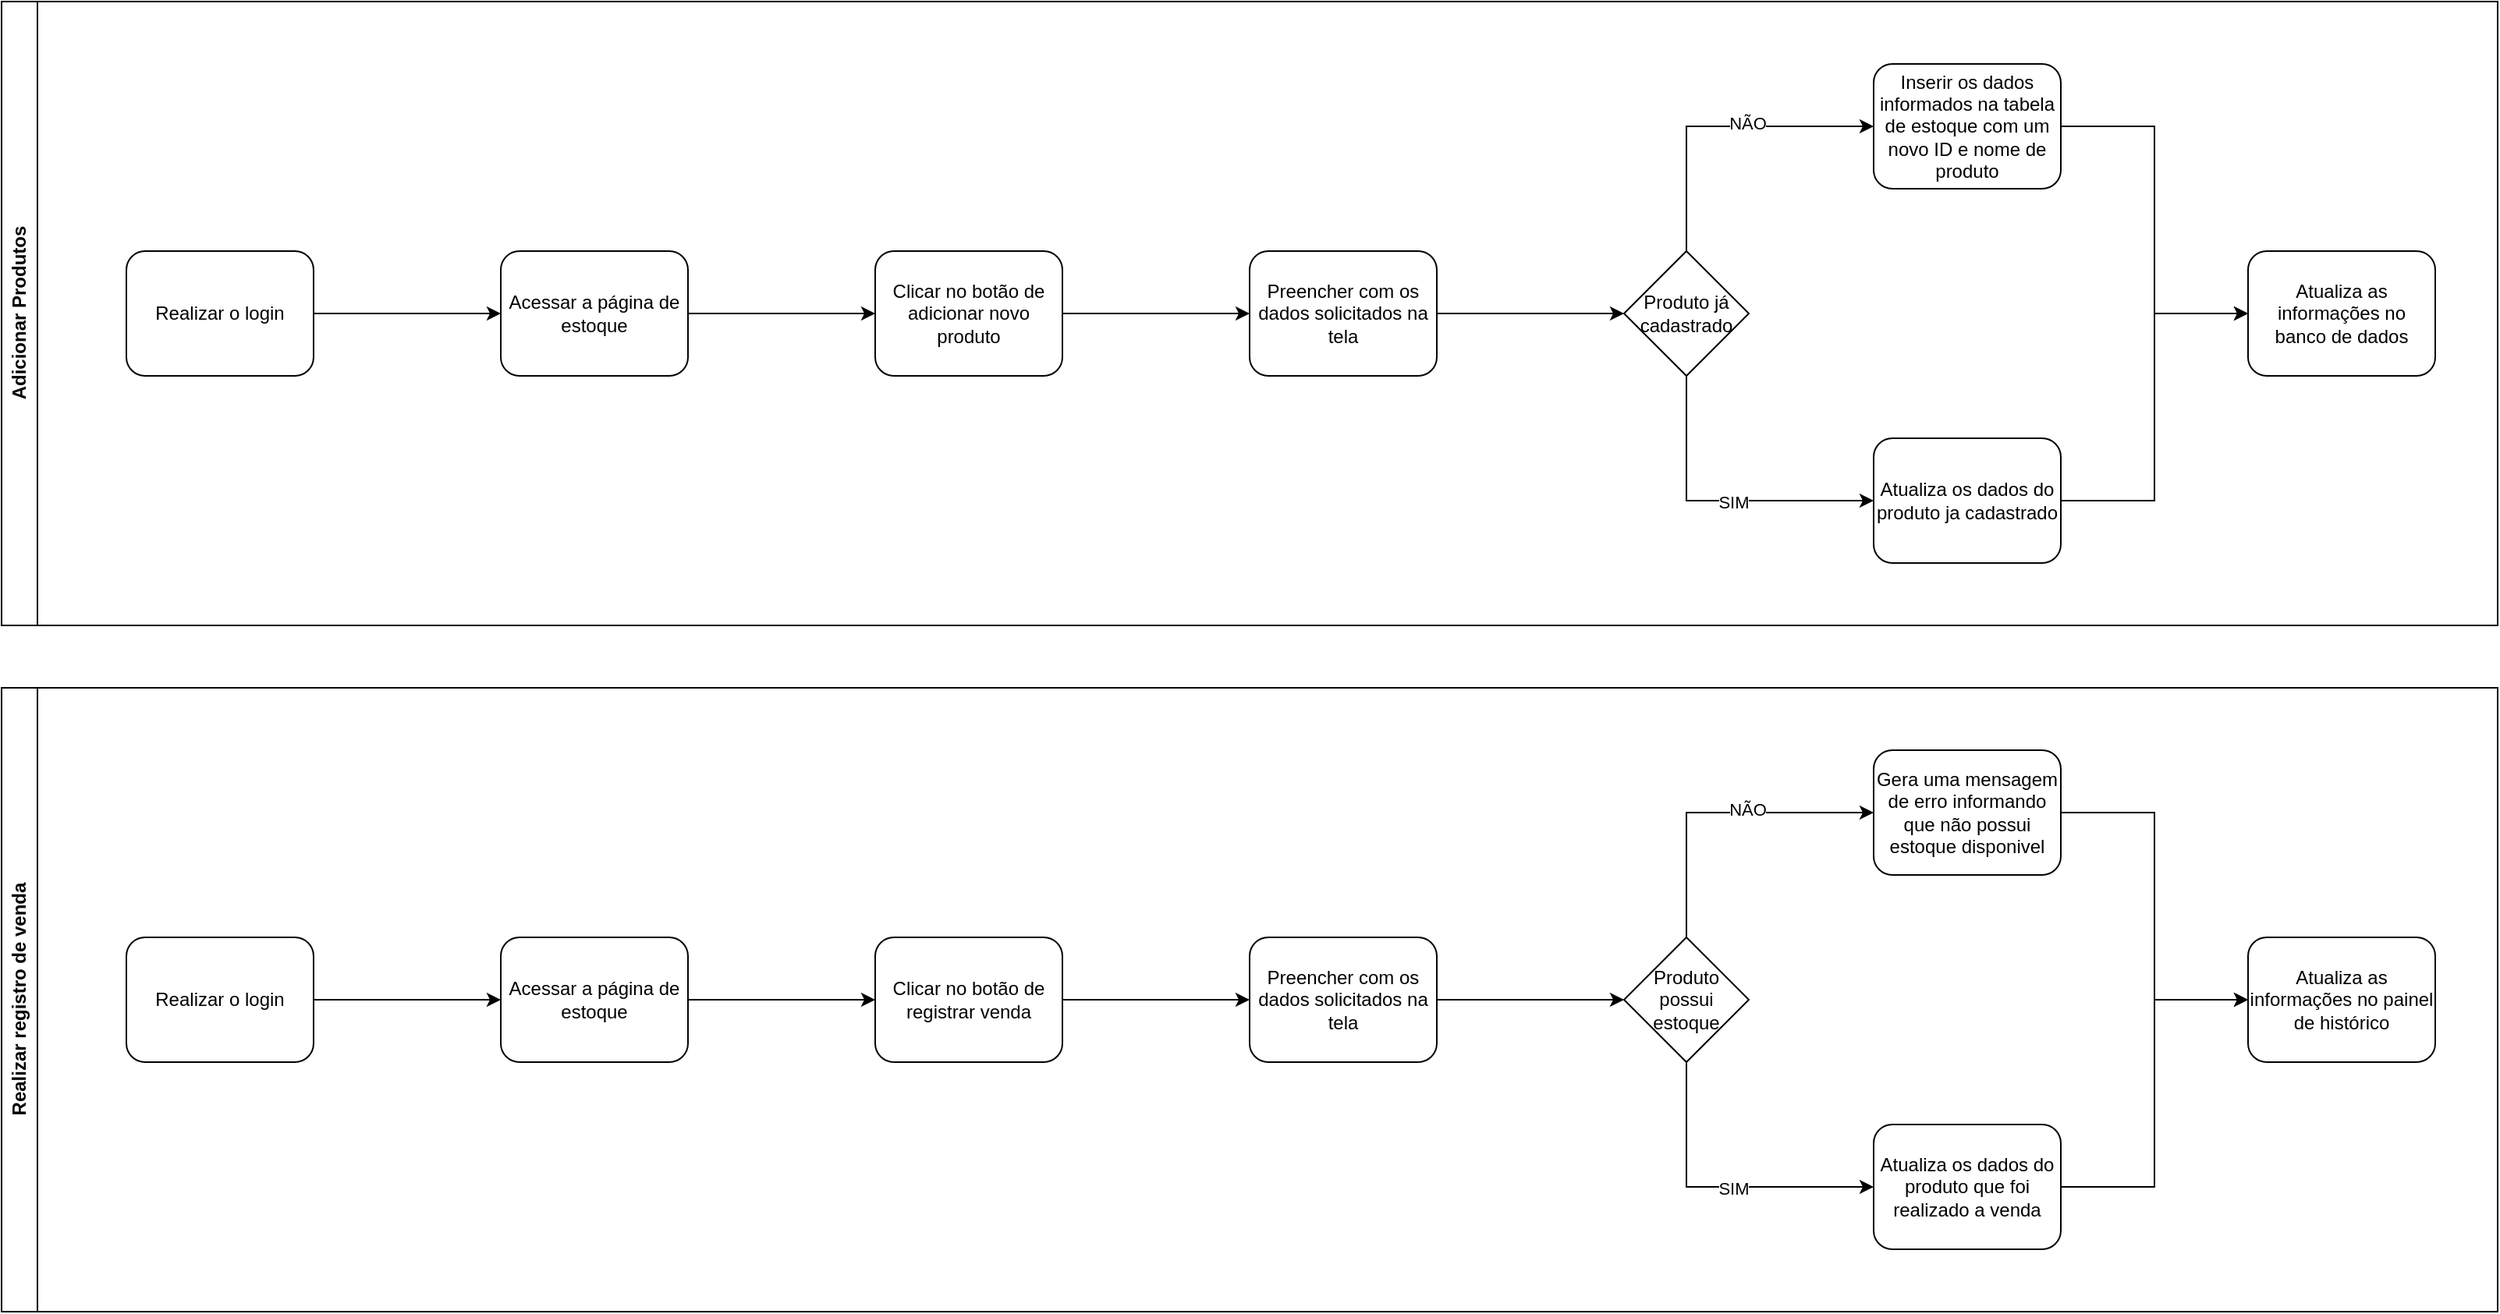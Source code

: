 <mxfile version="28.1.2">
  <diagram name="Página-1" id="V9mAZ7nuy6HrkCljhOKV">
    <mxGraphModel dx="1489" dy="1972" grid="1" gridSize="10" guides="1" tooltips="1" connect="1" arrows="1" fold="1" page="1" pageScale="1" pageWidth="827" pageHeight="1169" math="0" shadow="0">
      <root>
        <mxCell id="0" />
        <mxCell id="1" parent="0" />
        <mxCell id="7NO-K_8Mid7bKJ0c31gl-41" value="Adicionar Produtos" style="swimlane;horizontal=0;whiteSpace=wrap;html=1;" vertex="1" parent="1">
          <mxGeometry y="-40" width="1600" height="400" as="geometry" />
        </mxCell>
        <mxCell id="7NO-K_8Mid7bKJ0c31gl-14" style="edgeStyle=orthogonalEdgeStyle;rounded=0;orthogonalLoop=1;jettySize=auto;html=1;exitX=1;exitY=0.5;exitDx=0;exitDy=0;entryX=0;entryY=0.5;entryDx=0;entryDy=0;" edge="1" parent="1" source="7NO-K_8Mid7bKJ0c31gl-2" target="7NO-K_8Mid7bKJ0c31gl-3">
          <mxGeometry relative="1" as="geometry" />
        </mxCell>
        <mxCell id="7NO-K_8Mid7bKJ0c31gl-2" value="Realizar o login" style="rounded=1;whiteSpace=wrap;html=1;" vertex="1" parent="1">
          <mxGeometry x="80" y="120" width="120" height="80" as="geometry" />
        </mxCell>
        <mxCell id="7NO-K_8Mid7bKJ0c31gl-15" style="edgeStyle=orthogonalEdgeStyle;rounded=0;orthogonalLoop=1;jettySize=auto;html=1;exitX=1;exitY=0.5;exitDx=0;exitDy=0;entryX=0;entryY=0.5;entryDx=0;entryDy=0;" edge="1" parent="1" source="7NO-K_8Mid7bKJ0c31gl-3" target="7NO-K_8Mid7bKJ0c31gl-4">
          <mxGeometry relative="1" as="geometry" />
        </mxCell>
        <mxCell id="7NO-K_8Mid7bKJ0c31gl-3" value="Acessar a página de estoque" style="rounded=1;whiteSpace=wrap;html=1;" vertex="1" parent="1">
          <mxGeometry x="320" y="120" width="120" height="80" as="geometry" />
        </mxCell>
        <mxCell id="7NO-K_8Mid7bKJ0c31gl-13" style="edgeStyle=orthogonalEdgeStyle;rounded=0;orthogonalLoop=1;jettySize=auto;html=1;exitX=1;exitY=0.5;exitDx=0;exitDy=0;entryX=0;entryY=0.5;entryDx=0;entryDy=0;" edge="1" parent="1" source="7NO-K_8Mid7bKJ0c31gl-4" target="7NO-K_8Mid7bKJ0c31gl-5">
          <mxGeometry relative="1" as="geometry" />
        </mxCell>
        <mxCell id="7NO-K_8Mid7bKJ0c31gl-4" value="Clicar no botão de adicionar novo produto" style="rounded=1;whiteSpace=wrap;html=1;" vertex="1" parent="1">
          <mxGeometry x="560" y="120" width="120" height="80" as="geometry" />
        </mxCell>
        <mxCell id="7NO-K_8Mid7bKJ0c31gl-12" style="edgeStyle=orthogonalEdgeStyle;rounded=0;orthogonalLoop=1;jettySize=auto;html=1;exitX=1;exitY=0.5;exitDx=0;exitDy=0;entryX=0;entryY=0.5;entryDx=0;entryDy=0;" edge="1" parent="1" source="7NO-K_8Mid7bKJ0c31gl-5" target="7NO-K_8Mid7bKJ0c31gl-7">
          <mxGeometry relative="1" as="geometry" />
        </mxCell>
        <mxCell id="7NO-K_8Mid7bKJ0c31gl-5" value="Preencher com os dados solicitados na tela" style="rounded=1;whiteSpace=wrap;html=1;" vertex="1" parent="1">
          <mxGeometry x="800" y="120" width="120" height="80" as="geometry" />
        </mxCell>
        <mxCell id="7NO-K_8Mid7bKJ0c31gl-10" style="edgeStyle=orthogonalEdgeStyle;rounded=0;orthogonalLoop=1;jettySize=auto;html=1;exitX=0.5;exitY=0;exitDx=0;exitDy=0;entryX=0;entryY=0.5;entryDx=0;entryDy=0;" edge="1" parent="1" source="7NO-K_8Mid7bKJ0c31gl-7" target="7NO-K_8Mid7bKJ0c31gl-8">
          <mxGeometry relative="1" as="geometry" />
        </mxCell>
        <mxCell id="7NO-K_8Mid7bKJ0c31gl-16" value="NÃO" style="edgeLabel;html=1;align=center;verticalAlign=middle;resizable=0;points=[];" vertex="1" connectable="0" parent="7NO-K_8Mid7bKJ0c31gl-10">
          <mxGeometry x="0.188" y="2" relative="1" as="geometry">
            <mxPoint as="offset" />
          </mxGeometry>
        </mxCell>
        <mxCell id="7NO-K_8Mid7bKJ0c31gl-11" style="edgeStyle=orthogonalEdgeStyle;rounded=0;orthogonalLoop=1;jettySize=auto;html=1;exitX=0.5;exitY=1;exitDx=0;exitDy=0;entryX=0;entryY=0.5;entryDx=0;entryDy=0;" edge="1" parent="1" source="7NO-K_8Mid7bKJ0c31gl-7" target="7NO-K_8Mid7bKJ0c31gl-9">
          <mxGeometry relative="1" as="geometry" />
        </mxCell>
        <mxCell id="7NO-K_8Mid7bKJ0c31gl-17" value="SIM" style="edgeLabel;html=1;align=center;verticalAlign=middle;resizable=0;points=[];" vertex="1" connectable="0" parent="7NO-K_8Mid7bKJ0c31gl-11">
          <mxGeometry x="0.098" y="-1" relative="1" as="geometry">
            <mxPoint as="offset" />
          </mxGeometry>
        </mxCell>
        <mxCell id="7NO-K_8Mid7bKJ0c31gl-7" value="Produto já cadastrado" style="rhombus;whiteSpace=wrap;html=1;" vertex="1" parent="1">
          <mxGeometry x="1040" y="120" width="80" height="80" as="geometry" />
        </mxCell>
        <mxCell id="7NO-K_8Mid7bKJ0c31gl-19" style="edgeStyle=orthogonalEdgeStyle;rounded=0;orthogonalLoop=1;jettySize=auto;html=1;exitX=1;exitY=0.5;exitDx=0;exitDy=0;entryX=0;entryY=0.5;entryDx=0;entryDy=0;" edge="1" parent="1" source="7NO-K_8Mid7bKJ0c31gl-8" target="7NO-K_8Mid7bKJ0c31gl-18">
          <mxGeometry relative="1" as="geometry" />
        </mxCell>
        <mxCell id="7NO-K_8Mid7bKJ0c31gl-8" value="Inserir os dados informados na tabela de estoque com um novo ID e nome de produto" style="rounded=1;whiteSpace=wrap;html=1;" vertex="1" parent="1">
          <mxGeometry x="1200" width="120" height="80" as="geometry" />
        </mxCell>
        <mxCell id="7NO-K_8Mid7bKJ0c31gl-21" style="edgeStyle=orthogonalEdgeStyle;rounded=0;orthogonalLoop=1;jettySize=auto;html=1;exitX=1;exitY=0.5;exitDx=0;exitDy=0;entryX=0;entryY=0.5;entryDx=0;entryDy=0;" edge="1" parent="1" source="7NO-K_8Mid7bKJ0c31gl-9" target="7NO-K_8Mid7bKJ0c31gl-18">
          <mxGeometry relative="1" as="geometry" />
        </mxCell>
        <mxCell id="7NO-K_8Mid7bKJ0c31gl-9" value="Atualiza os dados do produto ja cadastrado" style="rounded=1;whiteSpace=wrap;html=1;" vertex="1" parent="1">
          <mxGeometry x="1200" y="240" width="120" height="80" as="geometry" />
        </mxCell>
        <mxCell id="7NO-K_8Mid7bKJ0c31gl-18" value="Atualiza as informações no banco de dados" style="rounded=1;whiteSpace=wrap;html=1;" vertex="1" parent="1">
          <mxGeometry x="1440" y="120" width="120" height="80" as="geometry" />
        </mxCell>
        <mxCell id="7NO-K_8Mid7bKJ0c31gl-23" style="edgeStyle=orthogonalEdgeStyle;rounded=0;orthogonalLoop=1;jettySize=auto;html=1;exitX=1;exitY=0.5;exitDx=0;exitDy=0;entryX=0;entryY=0.5;entryDx=0;entryDy=0;" edge="1" parent="1" source="7NO-K_8Mid7bKJ0c31gl-24" target="7NO-K_8Mid7bKJ0c31gl-26">
          <mxGeometry relative="1" as="geometry" />
        </mxCell>
        <mxCell id="7NO-K_8Mid7bKJ0c31gl-24" value="Realizar o login" style="rounded=1;whiteSpace=wrap;html=1;" vertex="1" parent="1">
          <mxGeometry x="80" y="560" width="120" height="80" as="geometry" />
        </mxCell>
        <mxCell id="7NO-K_8Mid7bKJ0c31gl-25" style="edgeStyle=orthogonalEdgeStyle;rounded=0;orthogonalLoop=1;jettySize=auto;html=1;exitX=1;exitY=0.5;exitDx=0;exitDy=0;entryX=0;entryY=0.5;entryDx=0;entryDy=0;" edge="1" parent="1" source="7NO-K_8Mid7bKJ0c31gl-26" target="7NO-K_8Mid7bKJ0c31gl-28">
          <mxGeometry relative="1" as="geometry" />
        </mxCell>
        <mxCell id="7NO-K_8Mid7bKJ0c31gl-26" value="Acessar a página de estoque" style="rounded=1;whiteSpace=wrap;html=1;" vertex="1" parent="1">
          <mxGeometry x="320" y="560" width="120" height="80" as="geometry" />
        </mxCell>
        <mxCell id="7NO-K_8Mid7bKJ0c31gl-27" style="edgeStyle=orthogonalEdgeStyle;rounded=0;orthogonalLoop=1;jettySize=auto;html=1;exitX=1;exitY=0.5;exitDx=0;exitDy=0;entryX=0;entryY=0.5;entryDx=0;entryDy=0;" edge="1" parent="1" source="7NO-K_8Mid7bKJ0c31gl-28" target="7NO-K_8Mid7bKJ0c31gl-30">
          <mxGeometry relative="1" as="geometry" />
        </mxCell>
        <mxCell id="7NO-K_8Mid7bKJ0c31gl-28" value="Clicar no botão de registrar venda" style="rounded=1;whiteSpace=wrap;html=1;" vertex="1" parent="1">
          <mxGeometry x="560" y="560" width="120" height="80" as="geometry" />
        </mxCell>
        <mxCell id="7NO-K_8Mid7bKJ0c31gl-29" style="edgeStyle=orthogonalEdgeStyle;rounded=0;orthogonalLoop=1;jettySize=auto;html=1;exitX=1;exitY=0.5;exitDx=0;exitDy=0;entryX=0;entryY=0.5;entryDx=0;entryDy=0;" edge="1" parent="1" source="7NO-K_8Mid7bKJ0c31gl-30" target="7NO-K_8Mid7bKJ0c31gl-35">
          <mxGeometry relative="1" as="geometry" />
        </mxCell>
        <mxCell id="7NO-K_8Mid7bKJ0c31gl-30" value="Preencher com os dados solicitados na tela" style="rounded=1;whiteSpace=wrap;html=1;" vertex="1" parent="1">
          <mxGeometry x="800" y="560" width="120" height="80" as="geometry" />
        </mxCell>
        <mxCell id="7NO-K_8Mid7bKJ0c31gl-31" style="edgeStyle=orthogonalEdgeStyle;rounded=0;orthogonalLoop=1;jettySize=auto;html=1;exitX=0.5;exitY=0;exitDx=0;exitDy=0;entryX=0;entryY=0.5;entryDx=0;entryDy=0;" edge="1" parent="1" source="7NO-K_8Mid7bKJ0c31gl-35" target="7NO-K_8Mid7bKJ0c31gl-37">
          <mxGeometry relative="1" as="geometry" />
        </mxCell>
        <mxCell id="7NO-K_8Mid7bKJ0c31gl-32" value="NÃO" style="edgeLabel;html=1;align=center;verticalAlign=middle;resizable=0;points=[];" vertex="1" connectable="0" parent="7NO-K_8Mid7bKJ0c31gl-31">
          <mxGeometry x="0.188" y="2" relative="1" as="geometry">
            <mxPoint as="offset" />
          </mxGeometry>
        </mxCell>
        <mxCell id="7NO-K_8Mid7bKJ0c31gl-33" style="edgeStyle=orthogonalEdgeStyle;rounded=0;orthogonalLoop=1;jettySize=auto;html=1;exitX=0.5;exitY=1;exitDx=0;exitDy=0;entryX=0;entryY=0.5;entryDx=0;entryDy=0;" edge="1" parent="1" source="7NO-K_8Mid7bKJ0c31gl-35" target="7NO-K_8Mid7bKJ0c31gl-39">
          <mxGeometry relative="1" as="geometry" />
        </mxCell>
        <mxCell id="7NO-K_8Mid7bKJ0c31gl-34" value="SIM" style="edgeLabel;html=1;align=center;verticalAlign=middle;resizable=0;points=[];" vertex="1" connectable="0" parent="7NO-K_8Mid7bKJ0c31gl-33">
          <mxGeometry x="0.098" y="-1" relative="1" as="geometry">
            <mxPoint as="offset" />
          </mxGeometry>
        </mxCell>
        <mxCell id="7NO-K_8Mid7bKJ0c31gl-35" value="Produto possui estoque" style="rhombus;whiteSpace=wrap;html=1;" vertex="1" parent="1">
          <mxGeometry x="1040" y="560" width="80" height="80" as="geometry" />
        </mxCell>
        <mxCell id="7NO-K_8Mid7bKJ0c31gl-36" style="edgeStyle=orthogonalEdgeStyle;rounded=0;orthogonalLoop=1;jettySize=auto;html=1;exitX=1;exitY=0.5;exitDx=0;exitDy=0;entryX=0;entryY=0.5;entryDx=0;entryDy=0;" edge="1" parent="1" source="7NO-K_8Mid7bKJ0c31gl-37" target="7NO-K_8Mid7bKJ0c31gl-40">
          <mxGeometry relative="1" as="geometry" />
        </mxCell>
        <mxCell id="7NO-K_8Mid7bKJ0c31gl-37" value="Gera uma mensagem de erro informando que não possui estoque disponivel" style="rounded=1;whiteSpace=wrap;html=1;" vertex="1" parent="1">
          <mxGeometry x="1200" y="440" width="120" height="80" as="geometry" />
        </mxCell>
        <mxCell id="7NO-K_8Mid7bKJ0c31gl-38" style="edgeStyle=orthogonalEdgeStyle;rounded=0;orthogonalLoop=1;jettySize=auto;html=1;exitX=1;exitY=0.5;exitDx=0;exitDy=0;entryX=0;entryY=0.5;entryDx=0;entryDy=0;" edge="1" parent="1" source="7NO-K_8Mid7bKJ0c31gl-39" target="7NO-K_8Mid7bKJ0c31gl-40">
          <mxGeometry relative="1" as="geometry" />
        </mxCell>
        <mxCell id="7NO-K_8Mid7bKJ0c31gl-39" value="Atualiza os dados do produto que foi realizado a venda" style="rounded=1;whiteSpace=wrap;html=1;" vertex="1" parent="1">
          <mxGeometry x="1200" y="680" width="120" height="80" as="geometry" />
        </mxCell>
        <mxCell id="7NO-K_8Mid7bKJ0c31gl-40" value="Atualiza as informações no painel de histórico" style="rounded=1;whiteSpace=wrap;html=1;" vertex="1" parent="1">
          <mxGeometry x="1440" y="560" width="120" height="80" as="geometry" />
        </mxCell>
        <mxCell id="7NO-K_8Mid7bKJ0c31gl-42" value="Realizar registro de venda" style="swimlane;horizontal=0;whiteSpace=wrap;html=1;" vertex="1" parent="1">
          <mxGeometry y="400" width="1600" height="400" as="geometry" />
        </mxCell>
      </root>
    </mxGraphModel>
  </diagram>
</mxfile>
